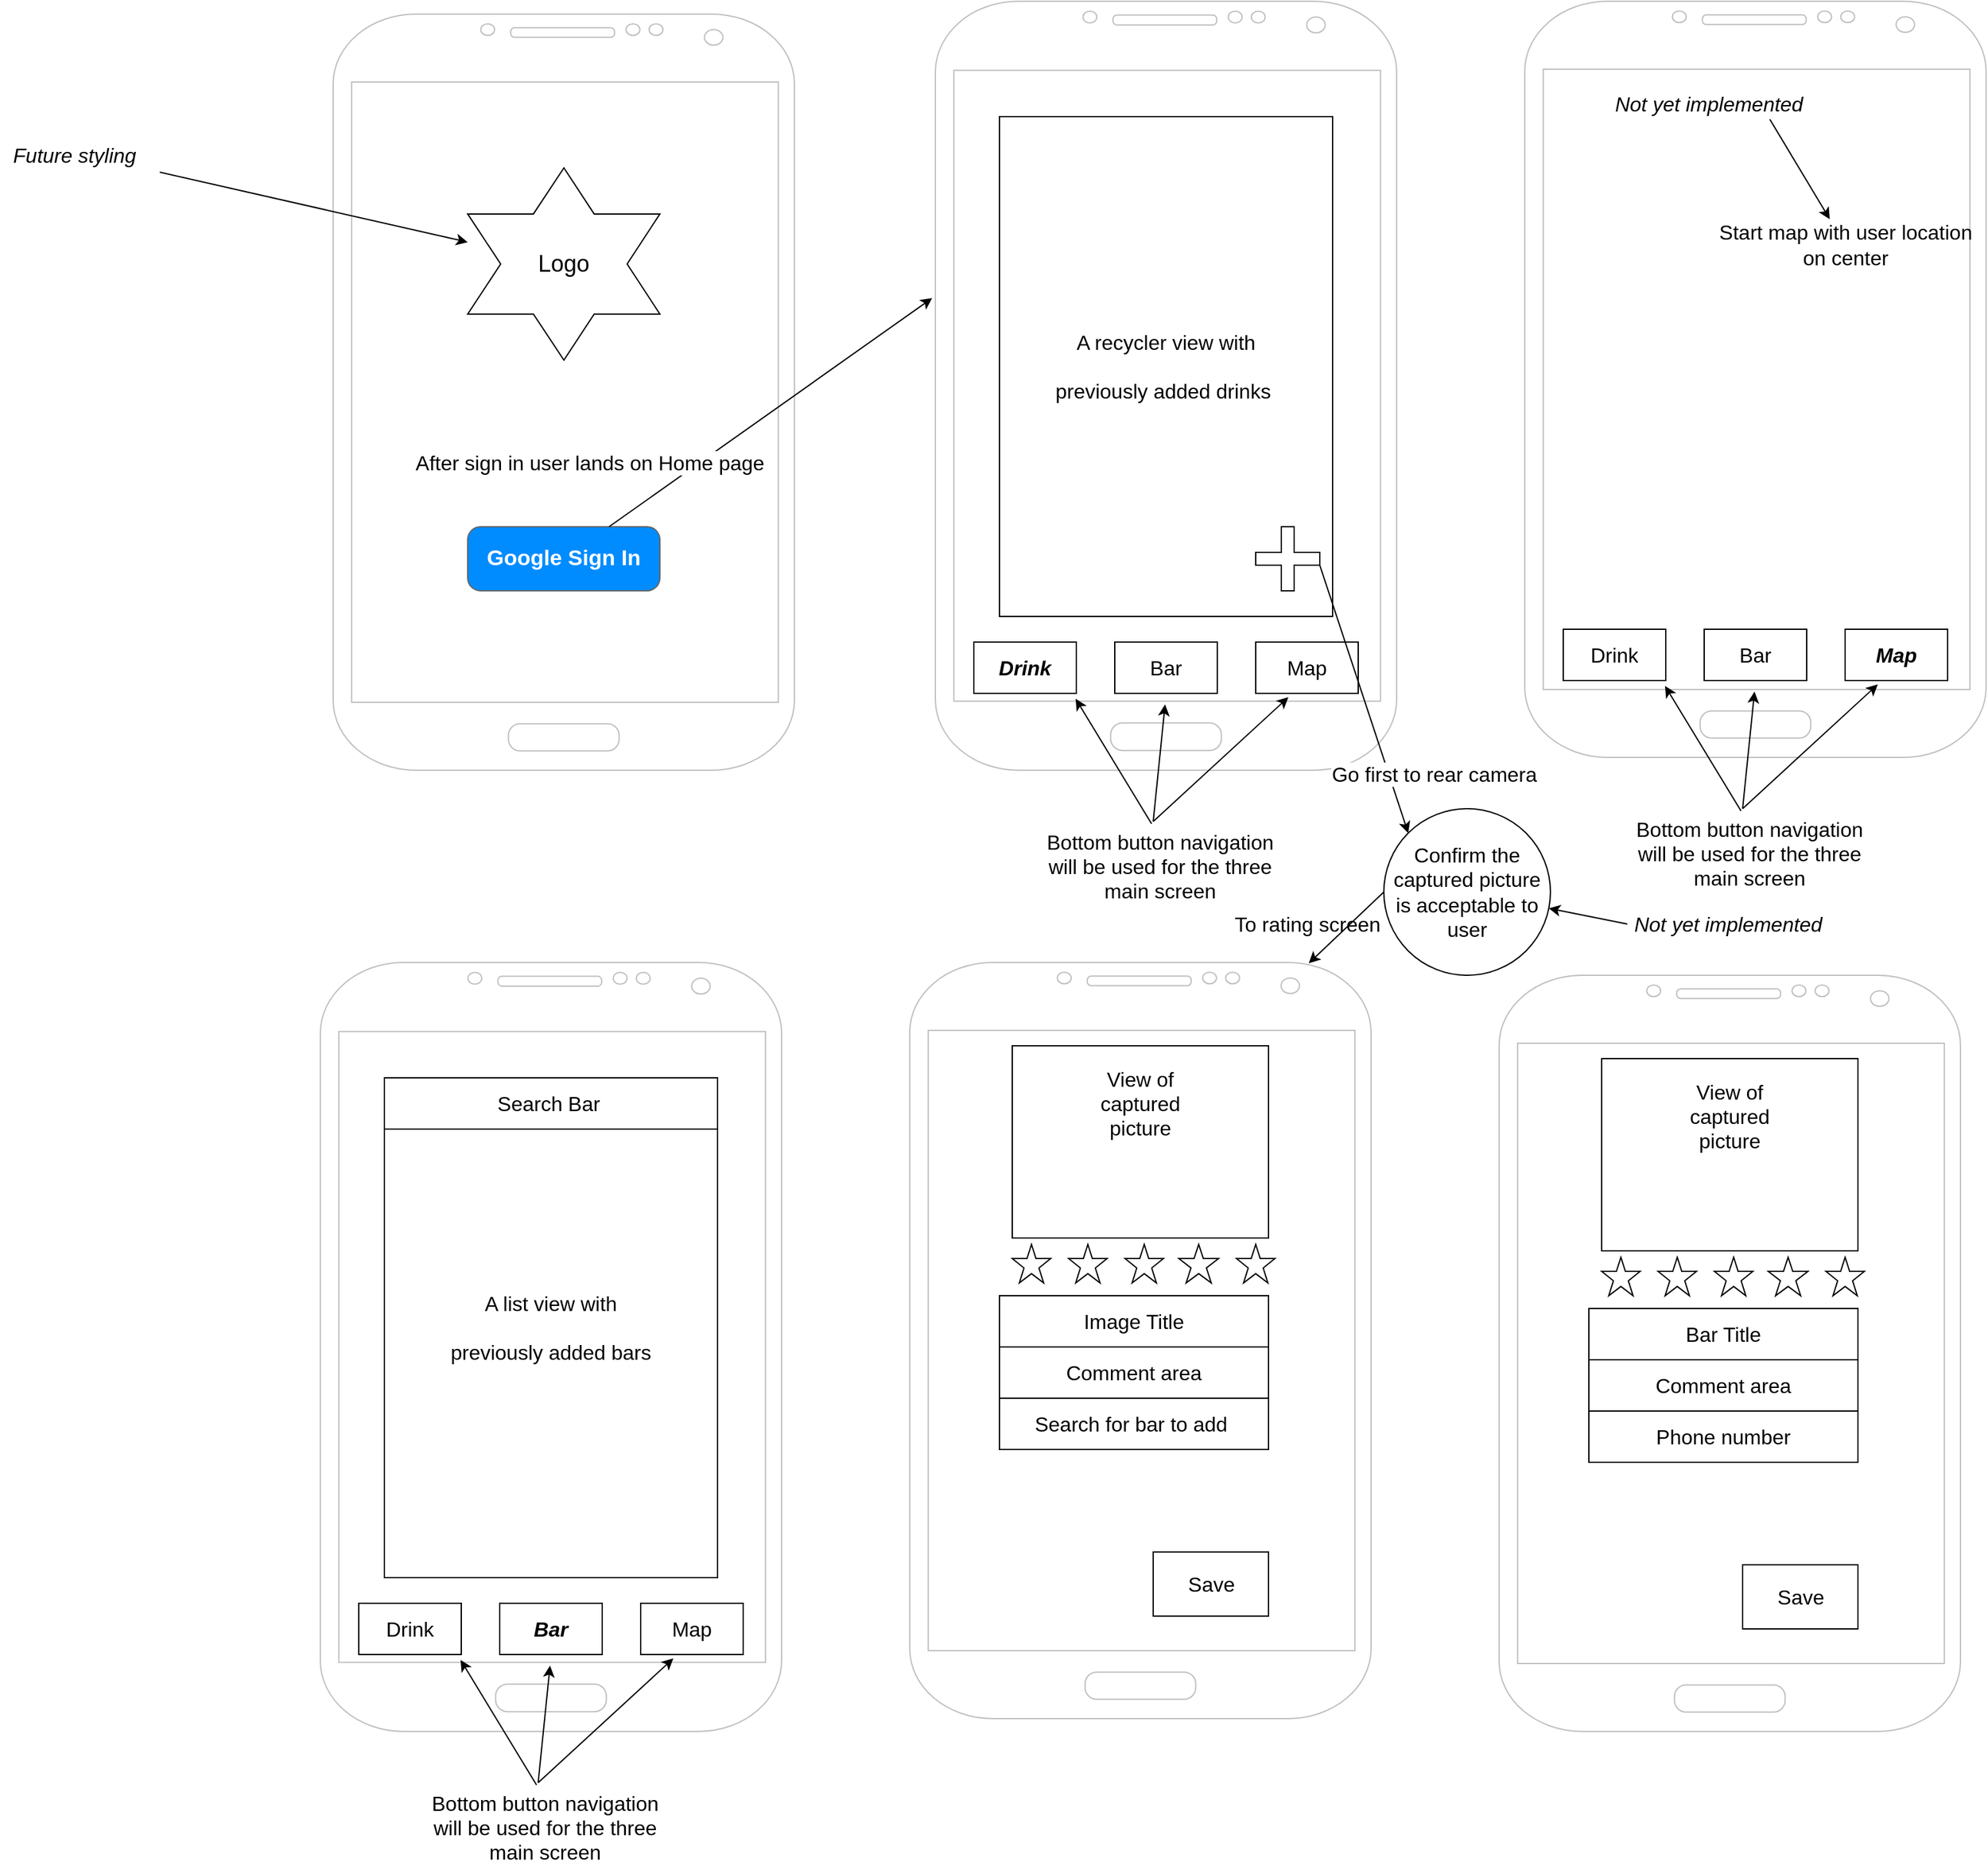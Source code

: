 <mxfile version="14.4.9" type="device"><diagram id="bA2x4f0HrEjmfIGBQZVj" name="Page-1"><mxGraphModel dx="3463" dy="1477" grid="1" gridSize="10" guides="1" tooltips="1" connect="1" arrows="1" fold="1" page="1" pageScale="1" pageWidth="850" pageHeight="1100" math="0" shadow="0"><root><mxCell id="0"/><mxCell id="1" parent="0"/><mxCell id="3H3DRTiMyvUc3eCoSPQ--7" value="" style="group" parent="1" vertex="1" connectable="0"><mxGeometry x="30" y="20" width="360" height="700" as="geometry"/></mxCell><mxCell id="3H3DRTiMyvUc3eCoSPQ--1" value="" style="verticalLabelPosition=bottom;verticalAlign=top;html=1;shadow=0;dashed=0;strokeWidth=1;shape=mxgraph.android.phone2;strokeColor=#c0c0c0;" parent="3H3DRTiMyvUc3eCoSPQ--7" vertex="1"><mxGeometry width="360" height="600" as="geometry"/></mxCell><mxCell id="3H3DRTiMyvUc3eCoSPQ--6" value="&lt;font style=&quot;font-size: 16px&quot;&gt;A recycler view with &lt;br&gt;&lt;br&gt;previously added drinks&amp;nbsp;&lt;/font&gt;" style="rounded=0;whiteSpace=wrap;html=1;" parent="3H3DRTiMyvUc3eCoSPQ--7" vertex="1"><mxGeometry x="50" y="90" width="260" height="390" as="geometry"/></mxCell><mxCell id="qYabKmIg8mGR_LBSx-X4-5" value="" style="shape=cross;whiteSpace=wrap;html=1;" vertex="1" parent="3H3DRTiMyvUc3eCoSPQ--7"><mxGeometry x="250" y="410" width="50" height="50" as="geometry"/></mxCell><mxCell id="qYabKmIg8mGR_LBSx-X4-22" value="" style="verticalLabelPosition=bottom;verticalAlign=top;html=1;shape=mxgraph.basic.rect;fillColor2=none;strokeWidth=1;size=20;indent=5;" vertex="1" parent="3H3DRTiMyvUc3eCoSPQ--7"><mxGeometry x="30" y="500" width="80" height="40" as="geometry"/></mxCell><mxCell id="qYabKmIg8mGR_LBSx-X4-23" value="" style="verticalLabelPosition=bottom;verticalAlign=top;html=1;shape=mxgraph.basic.rect;fillColor2=none;strokeWidth=1;size=20;indent=5;" vertex="1" parent="3H3DRTiMyvUc3eCoSPQ--7"><mxGeometry x="140" y="500" width="80" height="40" as="geometry"/></mxCell><mxCell id="qYabKmIg8mGR_LBSx-X4-24" value="" style="verticalLabelPosition=bottom;verticalAlign=top;html=1;shape=mxgraph.basic.rect;fillColor2=none;strokeWidth=1;size=20;indent=5;" vertex="1" parent="3H3DRTiMyvUc3eCoSPQ--7"><mxGeometry x="250" y="500" width="80" height="40" as="geometry"/></mxCell><mxCell id="qYabKmIg8mGR_LBSx-X4-25" value="&lt;font style=&quot;font-size: 16px&quot;&gt;&lt;b&gt;&lt;i&gt;Drink&lt;/i&gt;&lt;/b&gt;&lt;/font&gt;" style="text;html=1;strokeColor=none;fillColor=none;align=center;verticalAlign=middle;whiteSpace=wrap;rounded=0;" vertex="1" parent="3H3DRTiMyvUc3eCoSPQ--7"><mxGeometry x="50" y="510" width="40" height="20" as="geometry"/></mxCell><mxCell id="qYabKmIg8mGR_LBSx-X4-26" value="&lt;font style=&quot;font-size: 16px&quot;&gt;Bar&lt;/font&gt;" style="text;html=1;strokeColor=none;fillColor=none;align=center;verticalAlign=middle;whiteSpace=wrap;rounded=0;" vertex="1" parent="3H3DRTiMyvUc3eCoSPQ--7"><mxGeometry x="160" y="510" width="40" height="20" as="geometry"/></mxCell><mxCell id="qYabKmIg8mGR_LBSx-X4-27" value="&lt;font style=&quot;font-size: 16px&quot;&gt;Map&lt;/font&gt;" style="text;html=1;strokeColor=none;fillColor=none;align=center;verticalAlign=middle;whiteSpace=wrap;rounded=0;" vertex="1" parent="3H3DRTiMyvUc3eCoSPQ--7"><mxGeometry x="270" y="510" width="40" height="20" as="geometry"/></mxCell><mxCell id="qYabKmIg8mGR_LBSx-X4-28" value="&lt;font style=&quot;font-size: 16px&quot;&gt;Bottom button navigation&lt;br&gt;will be used for the three&lt;br&gt;main screen&lt;/font&gt;" style="text;html=1;align=center;verticalAlign=middle;resizable=0;points=[];autosize=1;" vertex="1" parent="3H3DRTiMyvUc3eCoSPQ--7"><mxGeometry x="80" y="650" width="190" height="50" as="geometry"/></mxCell><mxCell id="qYabKmIg8mGR_LBSx-X4-29" value="" style="endArrow=classic;html=1;exitX=0.467;exitY=-0.164;exitDx=0;exitDy=0;exitPerimeter=0;entryX=0.993;entryY=1.105;entryDx=0;entryDy=0;entryPerimeter=0;" edge="1" source="qYabKmIg8mGR_LBSx-X4-28" target="qYabKmIg8mGR_LBSx-X4-22" parent="3H3DRTiMyvUc3eCoSPQ--7"><mxGeometry width="50" height="50" relative="1" as="geometry"><mxPoint x="40" y="360" as="sourcePoint"/><mxPoint x="90" y="310" as="targetPoint"/></mxGeometry></mxCell><mxCell id="qYabKmIg8mGR_LBSx-X4-30" value="" style="endArrow=classic;html=1;entryX=0.498;entryY=0.913;entryDx=0;entryDy=0;entryPerimeter=0;" edge="1" parent="3H3DRTiMyvUc3eCoSPQ--7"><mxGeometry width="50" height="50" relative="1" as="geometry"><mxPoint x="170" y="640" as="sourcePoint"/><mxPoint x="179.28" y="548.67" as="targetPoint"/></mxGeometry></mxCell><mxCell id="qYabKmIg8mGR_LBSx-X4-31" value="" style="endArrow=classic;html=1;entryX=0.319;entryY=1.075;entryDx=0;entryDy=0;entryPerimeter=0;" edge="1" target="qYabKmIg8mGR_LBSx-X4-24" parent="3H3DRTiMyvUc3eCoSPQ--7"><mxGeometry width="50" height="50" relative="1" as="geometry"><mxPoint x="170" y="640" as="sourcePoint"/><mxPoint x="189.28" y="558.67" as="targetPoint"/></mxGeometry></mxCell><mxCell id="3H3DRTiMyvUc3eCoSPQ--8" value="" style="verticalLabelPosition=bottom;verticalAlign=top;html=1;shadow=0;dashed=0;strokeWidth=1;shape=mxgraph.android.phone2;strokeColor=#c0c0c0;" parent="1" vertex="1"><mxGeometry x="10" y="770" width="360" height="590" as="geometry"/></mxCell><mxCell id="3H3DRTiMyvUc3eCoSPQ--9" value="&lt;font style=&quot;font-size: 16px&quot;&gt;Confirm the captured picture is acceptable to user&lt;/font&gt;" style="ellipse;whiteSpace=wrap;html=1;aspect=fixed;" parent="1" vertex="1"><mxGeometry x="380" y="650" width="130" height="130" as="geometry"/></mxCell><mxCell id="3H3DRTiMyvUc3eCoSPQ--10" value="" style="endArrow=classic;html=1;entryX=0;entryY=0;entryDx=0;entryDy=0;exitX=0;exitY=0;exitDx=50;exitDy=30;exitPerimeter=0;" parent="1" source="qYabKmIg8mGR_LBSx-X4-5" target="3H3DRTiMyvUc3eCoSPQ--9" edge="1"><mxGeometry width="50" height="50" relative="1" as="geometry"><mxPoint x="350" y="460" as="sourcePoint"/><mxPoint x="440" y="650" as="targetPoint"/></mxGeometry></mxCell><mxCell id="3H3DRTiMyvUc3eCoSPQ--11" value="&lt;font style=&quot;font-size: 16px&quot;&gt;Go first to rear camera&lt;/font&gt;" style="edgeLabel;html=1;align=center;verticalAlign=middle;resizable=0;points=[];" parent="3H3DRTiMyvUc3eCoSPQ--10" vertex="1" connectable="0"><mxGeometry x="0.393" y="1" relative="1" as="geometry"><mxPoint x="39.77" y="16.9" as="offset"/></mxGeometry></mxCell><mxCell id="3H3DRTiMyvUc3eCoSPQ--12" value="" style="endArrow=classic;html=1;entryX=0.865;entryY=0.001;entryDx=0;entryDy=0;entryPerimeter=0;exitX=0;exitY=0.5;exitDx=0;exitDy=0;" parent="1" source="3H3DRTiMyvUc3eCoSPQ--9" target="3H3DRTiMyvUc3eCoSPQ--8" edge="1"><mxGeometry width="50" height="50" relative="1" as="geometry"><mxPoint x="390" y="700" as="sourcePoint"/><mxPoint x="440" y="650" as="targetPoint"/></mxGeometry></mxCell><mxCell id="3H3DRTiMyvUc3eCoSPQ--14" value="&lt;font style=&quot;font-size: 16px&quot;&gt;To rating screen&lt;/font&gt;" style="text;html=1;align=center;verticalAlign=middle;resizable=0;points=[];autosize=1;" parent="1" vertex="1"><mxGeometry x="255" y="730" width="130" height="20" as="geometry"/></mxCell><mxCell id="3H3DRTiMyvUc3eCoSPQ--16" value="&lt;font style=&quot;font-size: 16px&quot;&gt;Comment area&lt;/font&gt;" style="rounded=0;whiteSpace=wrap;html=1;" parent="1" vertex="1"><mxGeometry x="80" y="1070" width="210" height="40" as="geometry"/></mxCell><mxCell id="3H3DRTiMyvUc3eCoSPQ--29" value="" style="verticalLabelPosition=bottom;verticalAlign=top;html=1;shadow=0;dashed=0;strokeWidth=1;shape=mxgraph.android.phone2;strokeColor=#c0c0c0;" parent="1" vertex="1"><mxGeometry x="490" y="20" width="360" height="590" as="geometry"/></mxCell><mxCell id="3H3DRTiMyvUc3eCoSPQ--32" value="" style="shape=image;html=1;verticalAlign=top;verticalLabelPosition=bottom;labelBackgroundColor=#ffffff;imageAspect=0;aspect=fixed;image=https://cdn1.iconfinder.com/data/icons/resume-pictograms/100/Resume_Bulls-eye-128.png" parent="1" vertex="1"><mxGeometry x="640" y="270" width="60" height="60" as="geometry"/></mxCell><mxCell id="3H3DRTiMyvUc3eCoSPQ--35" value="&lt;font style=&quot;font-size: 16px&quot;&gt;Start map with user location&lt;br&gt;on center&lt;/font&gt;" style="text;html=1;align=center;verticalAlign=middle;resizable=0;points=[];autosize=1;" parent="1" vertex="1"><mxGeometry x="635" y="190" width="210" height="40" as="geometry"/></mxCell><mxCell id="J2Qc3WWtOclQVec9yhx2-2" value="" style="verticalLabelPosition=bottom;verticalAlign=top;html=1;shadow=0;dashed=0;strokeWidth=1;shape=mxgraph.android.phone2;strokeColor=#c0c0c0;" parent="1" vertex="1"><mxGeometry x="-440" y="30" width="360" height="590" as="geometry"/></mxCell><mxCell id="J2Qc3WWtOclQVec9yhx2-3" value="Google Sign In" style="strokeWidth=1;shadow=0;dashed=0;align=center;html=1;shape=mxgraph.mockup.buttons.button;strokeColor=#666666;fontColor=#ffffff;mainText=;buttonStyle=round;fontSize=17;fontStyle=1;fillColor=#008cff;whiteSpace=wrap;" parent="1" vertex="1"><mxGeometry x="-335" y="430" width="150" height="50" as="geometry"/></mxCell><mxCell id="J2Qc3WWtOclQVec9yhx2-4" value="" style="verticalLabelPosition=bottom;verticalAlign=top;html=1;shape=mxgraph.basic.6_point_star;direction=south;" parent="1" vertex="1"><mxGeometry x="-335" y="150" width="150" height="150" as="geometry"/></mxCell><mxCell id="J2Qc3WWtOclQVec9yhx2-5" value="&lt;font style=&quot;font-size: 18px&quot;&gt;Logo&lt;/font&gt;" style="text;html=1;strokeColor=none;fillColor=none;align=center;verticalAlign=middle;whiteSpace=wrap;rounded=0;" parent="1" vertex="1"><mxGeometry x="-280" y="215" width="40" height="20" as="geometry"/></mxCell><mxCell id="J2Qc3WWtOclQVec9yhx2-6" value="" style="endArrow=classic;html=1;entryX=-0.007;entryY=0.386;entryDx=0;entryDy=0;entryPerimeter=0;" parent="1" source="J2Qc3WWtOclQVec9yhx2-3" target="3H3DRTiMyvUc3eCoSPQ--1" edge="1"><mxGeometry width="50" height="50" relative="1" as="geometry"><mxPoint x="400" y="410" as="sourcePoint"/><mxPoint x="450" y="360" as="targetPoint"/></mxGeometry></mxCell><mxCell id="J2Qc3WWtOclQVec9yhx2-7" value="&lt;font style=&quot;font-size: 16px&quot;&gt;After sign in user lands on Home page&lt;/font&gt;" style="edgeLabel;html=1;align=center;verticalAlign=middle;resizable=0;points=[];" parent="J2Qc3WWtOclQVec9yhx2-6" vertex="1" connectable="0"><mxGeometry x="-0.094" relative="1" as="geometry"><mxPoint x="-129.62" y="30.86" as="offset"/></mxGeometry></mxCell><mxCell id="J2Qc3WWtOclQVec9yhx2-8" value="" style="rounded=0;whiteSpace=wrap;html=1;" parent="1" vertex="1"><mxGeometry x="90" y="835" width="200" height="150" as="geometry"/></mxCell><mxCell id="J2Qc3WWtOclQVec9yhx2-9" value="&lt;font style=&quot;font-size: 16px&quot;&gt;View of captured picture&lt;/font&gt;" style="text;html=1;strokeColor=none;fillColor=none;align=center;verticalAlign=middle;whiteSpace=wrap;rounded=0;" parent="1" vertex="1"><mxGeometry x="170" y="870" width="40" height="20" as="geometry"/></mxCell><mxCell id="qYabKmIg8mGR_LBSx-X4-1" value="&lt;font style=&quot;font-size: 16px&quot;&gt;&lt;i&gt;Future styling&amp;nbsp;&lt;/i&gt;&lt;/font&gt;" style="text;html=1;align=center;verticalAlign=middle;resizable=0;points=[];autosize=1;" vertex="1" parent="1"><mxGeometry x="-700" y="130" width="120" height="20" as="geometry"/></mxCell><mxCell id="qYabKmIg8mGR_LBSx-X4-4" value="" style="endArrow=classic;html=1;exitX=1.039;exitY=1.166;exitDx=0;exitDy=0;exitPerimeter=0;" edge="1" parent="1" source="qYabKmIg8mGR_LBSx-X4-1" target="J2Qc3WWtOclQVec9yhx2-4"><mxGeometry width="50" height="50" relative="1" as="geometry"><mxPoint x="50" y="550" as="sourcePoint"/><mxPoint x="100" y="500" as="targetPoint"/></mxGeometry></mxCell><mxCell id="qYabKmIg8mGR_LBSx-X4-6" value="&lt;i&gt;&lt;font style=&quot;font-size: 16px&quot;&gt;Not yet implemented&lt;/font&gt;&amp;nbsp;&lt;/i&gt;" style="text;html=1;align=center;verticalAlign=middle;resizable=0;points=[];autosize=1;" vertex="1" parent="1"><mxGeometry x="565" y="730" width="170" height="20" as="geometry"/></mxCell><mxCell id="qYabKmIg8mGR_LBSx-X4-7" value="" style="group" vertex="1" connectable="0" parent="1"><mxGeometry x="90" y="990" width="205" height="30" as="geometry"/></mxCell><mxCell id="3H3DRTiMyvUc3eCoSPQ--17" value="" style="verticalLabelPosition=bottom;verticalAlign=top;html=1;shape=mxgraph.basic.star;spacingLeft=2;spacingRight=3;spacing=0;direction=east;" parent="qYabKmIg8mGR_LBSx-X4-7" vertex="1"><mxGeometry x="175" width="30" height="30" as="geometry"/></mxCell><mxCell id="3H3DRTiMyvUc3eCoSPQ--18" value="" style="verticalLabelPosition=bottom;verticalAlign=top;html=1;shape=mxgraph.basic.star;spacingLeft=2;spacingRight=3;spacing=0;direction=east;" parent="qYabKmIg8mGR_LBSx-X4-7" vertex="1"><mxGeometry x="130" width="31" height="30" as="geometry"/></mxCell><mxCell id="3H3DRTiMyvUc3eCoSPQ--19" value="" style="verticalLabelPosition=bottom;verticalAlign=top;html=1;shape=mxgraph.basic.star;spacingLeft=2;spacingRight=3;spacing=0;direction=east;" parent="qYabKmIg8mGR_LBSx-X4-7" vertex="1"><mxGeometry x="88" width="30" height="30" as="geometry"/></mxCell><mxCell id="3H3DRTiMyvUc3eCoSPQ--20" value="" style="verticalLabelPosition=bottom;verticalAlign=top;html=1;shape=mxgraph.basic.star;spacingLeft=2;spacingRight=3;spacing=0;direction=east;" parent="qYabKmIg8mGR_LBSx-X4-7" vertex="1"><mxGeometry x="44" width="30" height="30" as="geometry"/></mxCell><mxCell id="3H3DRTiMyvUc3eCoSPQ--21" value="" style="verticalLabelPosition=bottom;verticalAlign=top;html=1;shape=mxgraph.basic.star;spacingLeft=2;spacingRight=3;spacing=0;direction=east;" parent="qYabKmIg8mGR_LBSx-X4-7" vertex="1"><mxGeometry width="30" height="30" as="geometry"/></mxCell><mxCell id="qYabKmIg8mGR_LBSx-X4-11" value="&lt;font style=&quot;font-size: 16px&quot;&gt;Image Title&lt;/font&gt;" style="rounded=0;whiteSpace=wrap;html=1;" vertex="1" parent="1"><mxGeometry x="80" y="1030" width="210" height="40" as="geometry"/></mxCell><mxCell id="qYabKmIg8mGR_LBSx-X4-12" value="&lt;font style=&quot;font-size: 16px&quot;&gt;Search for bar to add&amp;nbsp;&lt;/font&gt;" style="rounded=0;whiteSpace=wrap;html=1;" vertex="1" parent="1"><mxGeometry x="80" y="1110" width="210" height="40" as="geometry"/></mxCell><mxCell id="qYabKmIg8mGR_LBSx-X4-20" value="" style="endArrow=classic;html=1;" edge="1" parent="1" target="3H3DRTiMyvUc3eCoSPQ--9"><mxGeometry width="50" height="50" relative="1" as="geometry"><mxPoint x="570" y="740" as="sourcePoint"/><mxPoint x="695.52" y="710" as="targetPoint"/></mxGeometry></mxCell><mxCell id="qYabKmIg8mGR_LBSx-X4-21" value="" style="endArrow=classic;html=1;exitX=0.772;exitY=1.105;exitDx=0;exitDy=0;exitPerimeter=0;" edge="1" parent="1" source="qYabKmIg8mGR_LBSx-X4-42" target="3H3DRTiMyvUc3eCoSPQ--35"><mxGeometry width="50" height="50" relative="1" as="geometry"><mxPoint x="762.08" y="620" as="sourcePoint"/><mxPoint x="710" y="647.3" as="targetPoint"/></mxGeometry></mxCell><mxCell id="qYabKmIg8mGR_LBSx-X4-32" value="" style="verticalLabelPosition=bottom;verticalAlign=top;html=1;shape=mxgraph.basic.rect;fillColor2=none;strokeWidth=1;size=20;indent=5;" vertex="1" parent="1"><mxGeometry x="520" y="510" width="80" height="40" as="geometry"/></mxCell><mxCell id="qYabKmIg8mGR_LBSx-X4-33" value="" style="verticalLabelPosition=bottom;verticalAlign=top;html=1;shape=mxgraph.basic.rect;fillColor2=none;strokeWidth=1;size=20;indent=5;" vertex="1" parent="1"><mxGeometry x="630" y="510" width="80" height="40" as="geometry"/></mxCell><mxCell id="qYabKmIg8mGR_LBSx-X4-34" value="" style="verticalLabelPosition=bottom;verticalAlign=top;html=1;shape=mxgraph.basic.rect;fillColor2=none;strokeWidth=1;size=20;indent=5;" vertex="1" parent="1"><mxGeometry x="740" y="510" width="80" height="40" as="geometry"/></mxCell><mxCell id="qYabKmIg8mGR_LBSx-X4-35" value="&lt;font style=&quot;font-size: 16px&quot;&gt;Drink&lt;/font&gt;" style="text;html=1;strokeColor=none;fillColor=none;align=center;verticalAlign=middle;whiteSpace=wrap;rounded=0;" vertex="1" parent="1"><mxGeometry x="540" y="520" width="40" height="20" as="geometry"/></mxCell><mxCell id="qYabKmIg8mGR_LBSx-X4-36" value="&lt;font style=&quot;font-size: 16px&quot;&gt;Bar&lt;/font&gt;" style="text;html=1;strokeColor=none;fillColor=none;align=center;verticalAlign=middle;whiteSpace=wrap;rounded=0;" vertex="1" parent="1"><mxGeometry x="650" y="520" width="40" height="20" as="geometry"/></mxCell><mxCell id="qYabKmIg8mGR_LBSx-X4-37" value="&lt;font style=&quot;font-size: 16px&quot;&gt;&lt;b&gt;&lt;i&gt;Map&lt;/i&gt;&lt;/b&gt;&lt;/font&gt;" style="text;html=1;strokeColor=none;fillColor=none;align=center;verticalAlign=middle;whiteSpace=wrap;rounded=0;" vertex="1" parent="1"><mxGeometry x="760" y="520" width="40" height="20" as="geometry"/></mxCell><mxCell id="qYabKmIg8mGR_LBSx-X4-38" value="&lt;font style=&quot;font-size: 16px&quot;&gt;Bottom button navigation&lt;br&gt;will be used for the three&lt;br&gt;main screen&lt;/font&gt;" style="text;html=1;align=center;verticalAlign=middle;resizable=0;points=[];autosize=1;" vertex="1" parent="1"><mxGeometry x="570" y="660" width="190" height="50" as="geometry"/></mxCell><mxCell id="qYabKmIg8mGR_LBSx-X4-39" value="" style="endArrow=classic;html=1;exitX=0.467;exitY=-0.164;exitDx=0;exitDy=0;exitPerimeter=0;entryX=0.993;entryY=1.105;entryDx=0;entryDy=0;entryPerimeter=0;" edge="1" source="qYabKmIg8mGR_LBSx-X4-38" target="qYabKmIg8mGR_LBSx-X4-32" parent="1"><mxGeometry width="50" height="50" relative="1" as="geometry"><mxPoint x="530" y="370" as="sourcePoint"/><mxPoint x="580" y="320" as="targetPoint"/></mxGeometry></mxCell><mxCell id="qYabKmIg8mGR_LBSx-X4-40" value="" style="endArrow=classic;html=1;entryX=0.498;entryY=0.913;entryDx=0;entryDy=0;entryPerimeter=0;" edge="1" parent="1"><mxGeometry width="50" height="50" relative="1" as="geometry"><mxPoint x="660" y="650" as="sourcePoint"/><mxPoint x="669.28" y="558.67" as="targetPoint"/></mxGeometry></mxCell><mxCell id="qYabKmIg8mGR_LBSx-X4-41" value="" style="endArrow=classic;html=1;entryX=0.319;entryY=1.075;entryDx=0;entryDy=0;entryPerimeter=0;" edge="1" target="qYabKmIg8mGR_LBSx-X4-34" parent="1"><mxGeometry width="50" height="50" relative="1" as="geometry"><mxPoint x="660" y="650" as="sourcePoint"/><mxPoint x="679.28" y="568.67" as="targetPoint"/></mxGeometry></mxCell><mxCell id="qYabKmIg8mGR_LBSx-X4-42" value="&lt;i&gt;&lt;font style=&quot;font-size: 16px&quot;&gt;Not yet implemented&lt;/font&gt;&amp;nbsp;&lt;/i&gt;" style="text;html=1;align=center;verticalAlign=middle;resizable=0;points=[];autosize=1;" vertex="1" parent="1"><mxGeometry x="550" y="90" width="170" height="20" as="geometry"/></mxCell><mxCell id="qYabKmIg8mGR_LBSx-X4-44" value="" style="group" vertex="1" connectable="0" parent="1"><mxGeometry x="-450" y="770" width="360" height="700" as="geometry"/></mxCell><mxCell id="qYabKmIg8mGR_LBSx-X4-45" value="" style="verticalLabelPosition=bottom;verticalAlign=top;html=1;shadow=0;dashed=0;strokeWidth=1;shape=mxgraph.android.phone2;strokeColor=#c0c0c0;" vertex="1" parent="qYabKmIg8mGR_LBSx-X4-44"><mxGeometry width="360" height="600" as="geometry"/></mxCell><mxCell id="qYabKmIg8mGR_LBSx-X4-46" value="&lt;font style=&quot;font-size: 16px&quot;&gt;A list view with &lt;br&gt;&lt;br&gt;previously added bars&lt;/font&gt;" style="rounded=0;whiteSpace=wrap;html=1;" vertex="1" parent="qYabKmIg8mGR_LBSx-X4-44"><mxGeometry x="50" y="90" width="260" height="390" as="geometry"/></mxCell><mxCell id="qYabKmIg8mGR_LBSx-X4-48" value="" style="verticalLabelPosition=bottom;verticalAlign=top;html=1;shape=mxgraph.basic.rect;fillColor2=none;strokeWidth=1;size=20;indent=5;" vertex="1" parent="qYabKmIg8mGR_LBSx-X4-44"><mxGeometry x="30" y="500" width="80" height="40" as="geometry"/></mxCell><mxCell id="qYabKmIg8mGR_LBSx-X4-49" value="" style="verticalLabelPosition=bottom;verticalAlign=top;html=1;shape=mxgraph.basic.rect;fillColor2=none;strokeWidth=1;size=20;indent=5;" vertex="1" parent="qYabKmIg8mGR_LBSx-X4-44"><mxGeometry x="140" y="500" width="80" height="40" as="geometry"/></mxCell><mxCell id="qYabKmIg8mGR_LBSx-X4-50" value="" style="verticalLabelPosition=bottom;verticalAlign=top;html=1;shape=mxgraph.basic.rect;fillColor2=none;strokeWidth=1;size=20;indent=5;" vertex="1" parent="qYabKmIg8mGR_LBSx-X4-44"><mxGeometry x="250" y="500" width="80" height="40" as="geometry"/></mxCell><mxCell id="qYabKmIg8mGR_LBSx-X4-51" value="&lt;font style=&quot;font-size: 16px&quot;&gt;Drink&lt;/font&gt;" style="text;html=1;strokeColor=none;fillColor=none;align=center;verticalAlign=middle;whiteSpace=wrap;rounded=0;" vertex="1" parent="qYabKmIg8mGR_LBSx-X4-44"><mxGeometry x="50" y="510" width="40" height="20" as="geometry"/></mxCell><mxCell id="qYabKmIg8mGR_LBSx-X4-52" value="&lt;font style=&quot;font-size: 16px&quot;&gt;&lt;b&gt;&lt;i&gt;Bar&lt;/i&gt;&lt;/b&gt;&lt;/font&gt;" style="text;html=1;strokeColor=none;fillColor=none;align=center;verticalAlign=middle;whiteSpace=wrap;rounded=0;" vertex="1" parent="qYabKmIg8mGR_LBSx-X4-44"><mxGeometry x="160" y="510" width="40" height="20" as="geometry"/></mxCell><mxCell id="qYabKmIg8mGR_LBSx-X4-53" value="&lt;font style=&quot;font-size: 16px&quot;&gt;Map&lt;/font&gt;" style="text;html=1;strokeColor=none;fillColor=none;align=center;verticalAlign=middle;whiteSpace=wrap;rounded=0;" vertex="1" parent="qYabKmIg8mGR_LBSx-X4-44"><mxGeometry x="270" y="510" width="40" height="20" as="geometry"/></mxCell><mxCell id="qYabKmIg8mGR_LBSx-X4-54" value="&lt;font style=&quot;font-size: 16px&quot;&gt;Bottom button navigation&lt;br&gt;will be used for the three&lt;br&gt;main screen&lt;/font&gt;" style="text;html=1;align=center;verticalAlign=middle;resizable=0;points=[];autosize=1;" vertex="1" parent="qYabKmIg8mGR_LBSx-X4-44"><mxGeometry x="80" y="650" width="190" height="50" as="geometry"/></mxCell><mxCell id="qYabKmIg8mGR_LBSx-X4-55" value="" style="endArrow=classic;html=1;exitX=0.467;exitY=-0.164;exitDx=0;exitDy=0;exitPerimeter=0;entryX=0.993;entryY=1.105;entryDx=0;entryDy=0;entryPerimeter=0;" edge="1" parent="qYabKmIg8mGR_LBSx-X4-44" source="qYabKmIg8mGR_LBSx-X4-54" target="qYabKmIg8mGR_LBSx-X4-48"><mxGeometry width="50" height="50" relative="1" as="geometry"><mxPoint x="40" y="360" as="sourcePoint"/><mxPoint x="90" y="310" as="targetPoint"/></mxGeometry></mxCell><mxCell id="qYabKmIg8mGR_LBSx-X4-56" value="" style="endArrow=classic;html=1;entryX=0.498;entryY=0.913;entryDx=0;entryDy=0;entryPerimeter=0;" edge="1" parent="qYabKmIg8mGR_LBSx-X4-44"><mxGeometry width="50" height="50" relative="1" as="geometry"><mxPoint x="170" y="640" as="sourcePoint"/><mxPoint x="179.28" y="548.67" as="targetPoint"/></mxGeometry></mxCell><mxCell id="qYabKmIg8mGR_LBSx-X4-57" value="" style="endArrow=classic;html=1;entryX=0.319;entryY=1.075;entryDx=0;entryDy=0;entryPerimeter=0;" edge="1" parent="qYabKmIg8mGR_LBSx-X4-44" target="qYabKmIg8mGR_LBSx-X4-50"><mxGeometry width="50" height="50" relative="1" as="geometry"><mxPoint x="170" y="640" as="sourcePoint"/><mxPoint x="189.28" y="558.67" as="targetPoint"/></mxGeometry></mxCell><mxCell id="qYabKmIg8mGR_LBSx-X4-61" value="" style="verticalLabelPosition=bottom;verticalAlign=top;html=1;shape=mxgraph.basic.rect;fillColor2=none;strokeWidth=1;size=20;indent=5;" vertex="1" parent="qYabKmIg8mGR_LBSx-X4-44"><mxGeometry x="50" y="90" width="260" height="40" as="geometry"/></mxCell><mxCell id="qYabKmIg8mGR_LBSx-X4-62" value="&lt;span style=&quot;font-size: 16px&quot;&gt;Search Bar&amp;nbsp;&lt;/span&gt;" style="text;html=1;align=center;verticalAlign=middle;resizable=0;points=[];autosize=1;" vertex="1" parent="qYabKmIg8mGR_LBSx-X4-44"><mxGeometry x="130" y="100" width="100" height="20" as="geometry"/></mxCell><mxCell id="qYabKmIg8mGR_LBSx-X4-64" value="" style="verticalLabelPosition=bottom;verticalAlign=top;html=1;shape=mxgraph.basic.rect;fillColor2=none;strokeWidth=1;size=20;indent=5;" vertex="1" parent="1"><mxGeometry x="200" y="1230" width="90" height="50" as="geometry"/></mxCell><mxCell id="qYabKmIg8mGR_LBSx-X4-65" value="&lt;font style=&quot;font-size: 16px&quot;&gt;Save&lt;/font&gt;" style="text;html=1;align=center;verticalAlign=middle;resizable=0;points=[];autosize=1;" vertex="1" parent="1"><mxGeometry x="220" y="1245" width="50" height="20" as="geometry"/></mxCell><mxCell id="qYabKmIg8mGR_LBSx-X4-66" value="" style="verticalLabelPosition=bottom;verticalAlign=top;html=1;shadow=0;dashed=0;strokeWidth=1;shape=mxgraph.android.phone2;strokeColor=#c0c0c0;" vertex="1" parent="1"><mxGeometry x="470" y="780" width="360" height="590" as="geometry"/></mxCell><mxCell id="qYabKmIg8mGR_LBSx-X4-67" value="&lt;font style=&quot;font-size: 16px&quot;&gt;Comment area&lt;/font&gt;" style="rounded=0;whiteSpace=wrap;html=1;" vertex="1" parent="1"><mxGeometry x="540" y="1080" width="210" height="40" as="geometry"/></mxCell><mxCell id="qYabKmIg8mGR_LBSx-X4-68" value="" style="rounded=0;whiteSpace=wrap;html=1;" vertex="1" parent="1"><mxGeometry x="550" y="845" width="200" height="150" as="geometry"/></mxCell><mxCell id="qYabKmIg8mGR_LBSx-X4-69" value="&lt;font style=&quot;font-size: 16px&quot;&gt;View of captured picture&lt;/font&gt;" style="text;html=1;strokeColor=none;fillColor=none;align=center;verticalAlign=middle;whiteSpace=wrap;rounded=0;" vertex="1" parent="1"><mxGeometry x="630" y="880" width="40" height="20" as="geometry"/></mxCell><mxCell id="qYabKmIg8mGR_LBSx-X4-70" value="" style="group" vertex="1" connectable="0" parent="1"><mxGeometry x="550" y="1000" width="205" height="30" as="geometry"/></mxCell><mxCell id="qYabKmIg8mGR_LBSx-X4-71" value="" style="verticalLabelPosition=bottom;verticalAlign=top;html=1;shape=mxgraph.basic.star;spacingLeft=2;spacingRight=3;spacing=0;direction=east;" vertex="1" parent="qYabKmIg8mGR_LBSx-X4-70"><mxGeometry x="175" width="30" height="30" as="geometry"/></mxCell><mxCell id="qYabKmIg8mGR_LBSx-X4-72" value="" style="verticalLabelPosition=bottom;verticalAlign=top;html=1;shape=mxgraph.basic.star;spacingLeft=2;spacingRight=3;spacing=0;direction=east;" vertex="1" parent="qYabKmIg8mGR_LBSx-X4-70"><mxGeometry x="130" width="31" height="30" as="geometry"/></mxCell><mxCell id="qYabKmIg8mGR_LBSx-X4-73" value="" style="verticalLabelPosition=bottom;verticalAlign=top;html=1;shape=mxgraph.basic.star;spacingLeft=2;spacingRight=3;spacing=0;direction=east;" vertex="1" parent="qYabKmIg8mGR_LBSx-X4-70"><mxGeometry x="88" width="30" height="30" as="geometry"/></mxCell><mxCell id="qYabKmIg8mGR_LBSx-X4-74" value="" style="verticalLabelPosition=bottom;verticalAlign=top;html=1;shape=mxgraph.basic.star;spacingLeft=2;spacingRight=3;spacing=0;direction=east;" vertex="1" parent="qYabKmIg8mGR_LBSx-X4-70"><mxGeometry x="44" width="30" height="30" as="geometry"/></mxCell><mxCell id="qYabKmIg8mGR_LBSx-X4-75" value="" style="verticalLabelPosition=bottom;verticalAlign=top;html=1;shape=mxgraph.basic.star;spacingLeft=2;spacingRight=3;spacing=0;direction=east;" vertex="1" parent="qYabKmIg8mGR_LBSx-X4-70"><mxGeometry width="30" height="30" as="geometry"/></mxCell><mxCell id="qYabKmIg8mGR_LBSx-X4-76" value="&lt;font style=&quot;font-size: 16px&quot;&gt;Bar Title&lt;/font&gt;" style="rounded=0;whiteSpace=wrap;html=1;" vertex="1" parent="1"><mxGeometry x="540" y="1040" width="210" height="40" as="geometry"/></mxCell><mxCell id="qYabKmIg8mGR_LBSx-X4-77" value="&lt;font style=&quot;font-size: 16px&quot;&gt;Phone number&lt;/font&gt;" style="rounded=0;whiteSpace=wrap;html=1;" vertex="1" parent="1"><mxGeometry x="540" y="1120" width="210" height="40" as="geometry"/></mxCell><mxCell id="qYabKmIg8mGR_LBSx-X4-78" value="" style="verticalLabelPosition=bottom;verticalAlign=top;html=1;shape=mxgraph.basic.rect;fillColor2=none;strokeWidth=1;size=20;indent=5;" vertex="1" parent="1"><mxGeometry x="660" y="1240" width="90" height="50" as="geometry"/></mxCell><mxCell id="qYabKmIg8mGR_LBSx-X4-79" value="&lt;font style=&quot;font-size: 16px&quot;&gt;Save&lt;/font&gt;" style="text;html=1;align=center;verticalAlign=middle;resizable=0;points=[];autosize=1;" vertex="1" parent="1"><mxGeometry x="680" y="1255" width="50" height="20" as="geometry"/></mxCell></root></mxGraphModel></diagram></mxfile>